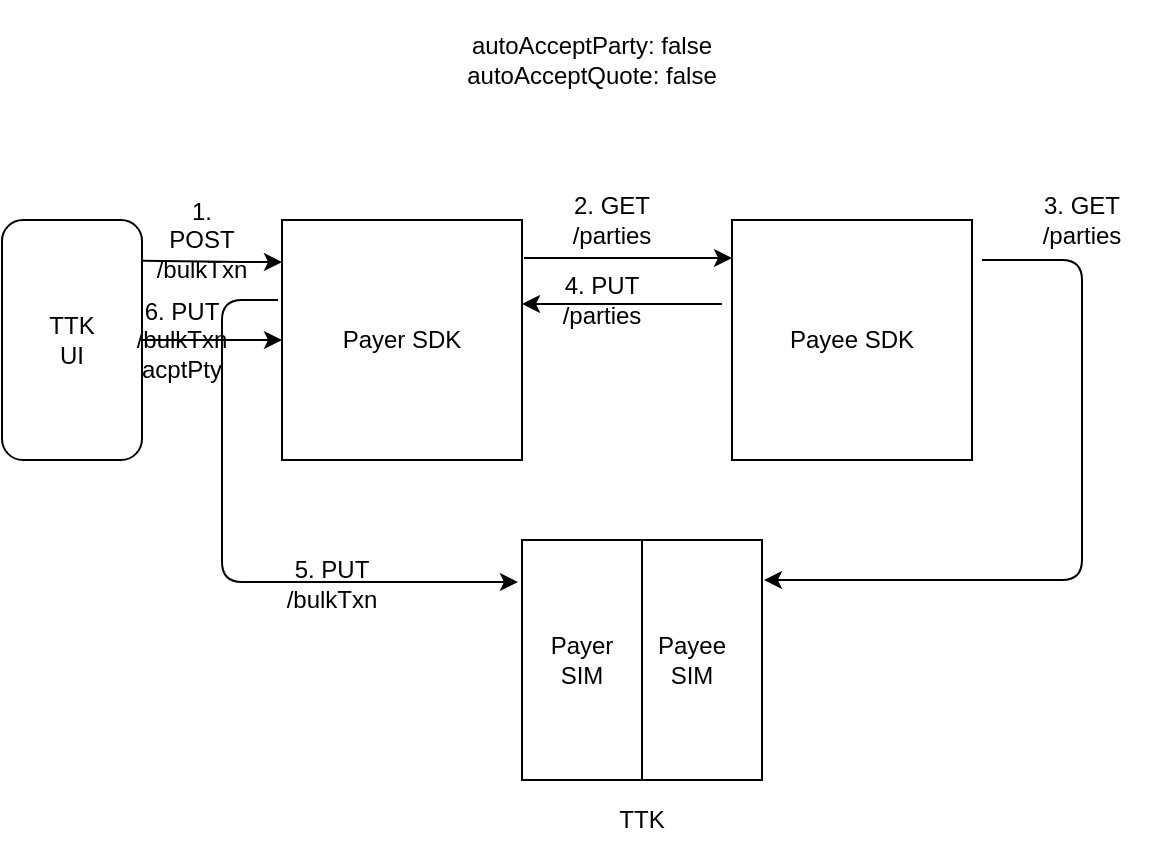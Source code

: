 <mxfile version="14.9.6" type="device"><diagram id="xnuXUFK4TbBHTllPUApP" name="Page-1"><mxGraphModel dx="1186" dy="631" grid="1" gridSize="10" guides="1" tooltips="1" connect="1" arrows="1" fold="1" page="1" pageScale="1" pageWidth="850" pageHeight="1100" math="0" shadow="0"><root><mxCell id="0"/><mxCell id="1" parent="0"/><mxCell id="yX92k-DXLk0aBIq0BFQL-1" value="Payer SDK" style="rounded=0;whiteSpace=wrap;html=1;" vertex="1" parent="1"><mxGeometry x="200" y="220" width="120" height="120" as="geometry"/></mxCell><mxCell id="yX92k-DXLk0aBIq0BFQL-2" value="Payee SDK" style="rounded=0;whiteSpace=wrap;html=1;" vertex="1" parent="1"><mxGeometry x="425" y="220" width="120" height="120" as="geometry"/></mxCell><mxCell id="yX92k-DXLk0aBIq0BFQL-3" value="" style="rounded=0;whiteSpace=wrap;html=1;" vertex="1" parent="1"><mxGeometry x="320" y="380" width="120" height="120" as="geometry"/></mxCell><mxCell id="yX92k-DXLk0aBIq0BFQL-4" value="" style="endArrow=none;html=1;" edge="1" parent="1"><mxGeometry width="50" height="50" relative="1" as="geometry"><mxPoint x="380" y="500" as="sourcePoint"/><mxPoint x="380" y="380" as="targetPoint"/></mxGeometry></mxCell><mxCell id="yX92k-DXLk0aBIq0BFQL-5" value="Payer SIM" style="text;html=1;strokeColor=none;fillColor=none;align=center;verticalAlign=middle;whiteSpace=wrap;rounded=0;" vertex="1" parent="1"><mxGeometry x="330" y="430" width="40" height="20" as="geometry"/></mxCell><mxCell id="yX92k-DXLk0aBIq0BFQL-6" value="Payee SIM" style="text;html=1;strokeColor=none;fillColor=none;align=center;verticalAlign=middle;whiteSpace=wrap;rounded=0;" vertex="1" parent="1"><mxGeometry x="385" y="430" width="40" height="20" as="geometry"/></mxCell><mxCell id="yX92k-DXLk0aBIq0BFQL-7" value="TTK" style="text;html=1;strokeColor=none;fillColor=none;align=center;verticalAlign=middle;whiteSpace=wrap;rounded=0;" vertex="1" parent="1"><mxGeometry x="340" y="510" width="80" height="20" as="geometry"/></mxCell><mxCell id="yX92k-DXLk0aBIq0BFQL-8" value="TTK&lt;br&gt;UI" style="rounded=1;whiteSpace=wrap;html=1;" vertex="1" parent="1"><mxGeometry x="60" y="220" width="70" height="120" as="geometry"/></mxCell><mxCell id="yX92k-DXLk0aBIq0BFQL-9" value="" style="endArrow=classic;html=1;" edge="1" parent="1"><mxGeometry width="50" height="50" relative="1" as="geometry"><mxPoint x="130" y="240.412" as="sourcePoint"/><mxPoint x="200" y="241" as="targetPoint"/><Array as="points"><mxPoint x="180" y="241"/></Array></mxGeometry></mxCell><mxCell id="yX92k-DXLk0aBIq0BFQL-11" value="1. POST /bulkTxn" style="text;html=1;strokeColor=none;fillColor=none;align=center;verticalAlign=middle;whiteSpace=wrap;rounded=0;" vertex="1" parent="1"><mxGeometry x="140" y="220" width="40" height="20" as="geometry"/></mxCell><mxCell id="yX92k-DXLk0aBIq0BFQL-12" value="" style="endArrow=classic;html=1;exitX=1.008;exitY=0.158;exitDx=0;exitDy=0;exitPerimeter=0;" edge="1" parent="1" source="yX92k-DXLk0aBIq0BFQL-1"><mxGeometry width="50" height="50" relative="1" as="geometry"><mxPoint x="400" y="320" as="sourcePoint"/><mxPoint x="425" y="238.994" as="targetPoint"/></mxGeometry></mxCell><mxCell id="yX92k-DXLk0aBIq0BFQL-14" value="2. GET /parties" style="text;html=1;strokeColor=none;fillColor=none;align=center;verticalAlign=middle;whiteSpace=wrap;rounded=0;" vertex="1" parent="1"><mxGeometry x="330" y="210" width="70" height="20" as="geometry"/></mxCell><mxCell id="yX92k-DXLk0aBIq0BFQL-15" value="" style="endArrow=classic;html=1;entryX=1.008;entryY=0.167;entryDx=0;entryDy=0;entryPerimeter=0;" edge="1" parent="1" target="yX92k-DXLk0aBIq0BFQL-3"><mxGeometry width="50" height="50" relative="1" as="geometry"><mxPoint x="550" y="240" as="sourcePoint"/><mxPoint x="450" y="270" as="targetPoint"/><Array as="points"><mxPoint x="600" y="240"/><mxPoint x="600" y="400"/></Array></mxGeometry></mxCell><mxCell id="yX92k-DXLk0aBIq0BFQL-16" value="3. GET /parties" style="text;html=1;strokeColor=none;fillColor=none;align=center;verticalAlign=middle;whiteSpace=wrap;rounded=0;" vertex="1" parent="1"><mxGeometry x="560" y="210" width="80" height="20" as="geometry"/></mxCell><mxCell id="yX92k-DXLk0aBIq0BFQL-17" value="" style="endArrow=classic;html=1;entryX=1;entryY=0.35;entryDx=0;entryDy=0;entryPerimeter=0;" edge="1" parent="1" target="yX92k-DXLk0aBIq0BFQL-1"><mxGeometry width="50" height="50" relative="1" as="geometry"><mxPoint x="420" y="262" as="sourcePoint"/><mxPoint x="450" y="260" as="targetPoint"/></mxGeometry></mxCell><mxCell id="yX92k-DXLk0aBIq0BFQL-18" value="4. PUT /parties" style="text;html=1;strokeColor=none;fillColor=none;align=center;verticalAlign=middle;whiteSpace=wrap;rounded=0;" vertex="1" parent="1"><mxGeometry x="340" y="250" width="40" height="20" as="geometry"/></mxCell><mxCell id="yX92k-DXLk0aBIq0BFQL-19" value="" style="endArrow=classic;html=1;entryX=-0.017;entryY=0.175;entryDx=0;entryDy=0;entryPerimeter=0;" edge="1" parent="1" target="yX92k-DXLk0aBIq0BFQL-3"><mxGeometry width="50" height="50" relative="1" as="geometry"><mxPoint x="198" y="260" as="sourcePoint"/><mxPoint x="450" y="240" as="targetPoint"/><Array as="points"><mxPoint x="170" y="260"/><mxPoint x="170" y="401"/></Array></mxGeometry></mxCell><mxCell id="yX92k-DXLk0aBIq0BFQL-20" value="5. PUT /bulkTxn" style="text;html=1;strokeColor=none;fillColor=none;align=center;verticalAlign=middle;whiteSpace=wrap;rounded=0;" vertex="1" parent="1"><mxGeometry x="190" y="392" width="70" height="20" as="geometry"/></mxCell><mxCell id="yX92k-DXLk0aBIq0BFQL-21" value="" style="endArrow=classic;html=1;exitX=1;exitY=0.5;exitDx=0;exitDy=0;entryX=0;entryY=0.5;entryDx=0;entryDy=0;" edge="1" parent="1" source="yX92k-DXLk0aBIq0BFQL-8" target="yX92k-DXLk0aBIq0BFQL-1"><mxGeometry width="50" height="50" relative="1" as="geometry"><mxPoint x="400" y="290" as="sourcePoint"/><mxPoint x="450" y="240" as="targetPoint"/></mxGeometry></mxCell><mxCell id="yX92k-DXLk0aBIq0BFQL-22" value="6. PUT /bulkTxn acptPty" style="text;html=1;strokeColor=none;fillColor=none;align=center;verticalAlign=middle;whiteSpace=wrap;rounded=0;" vertex="1" parent="1"><mxGeometry x="130" y="270" width="40" height="20" as="geometry"/></mxCell><mxCell id="yX92k-DXLk0aBIq0BFQL-24" value="autoAcceptParty: false&lt;br&gt;autoAcceptQuote: false" style="text;html=1;strokeColor=none;fillColor=none;align=center;verticalAlign=middle;whiteSpace=wrap;rounded=0;" vertex="1" parent="1"><mxGeometry x="280" y="110" width="150" height="60" as="geometry"/></mxCell></root></mxGraphModel></diagram></mxfile>